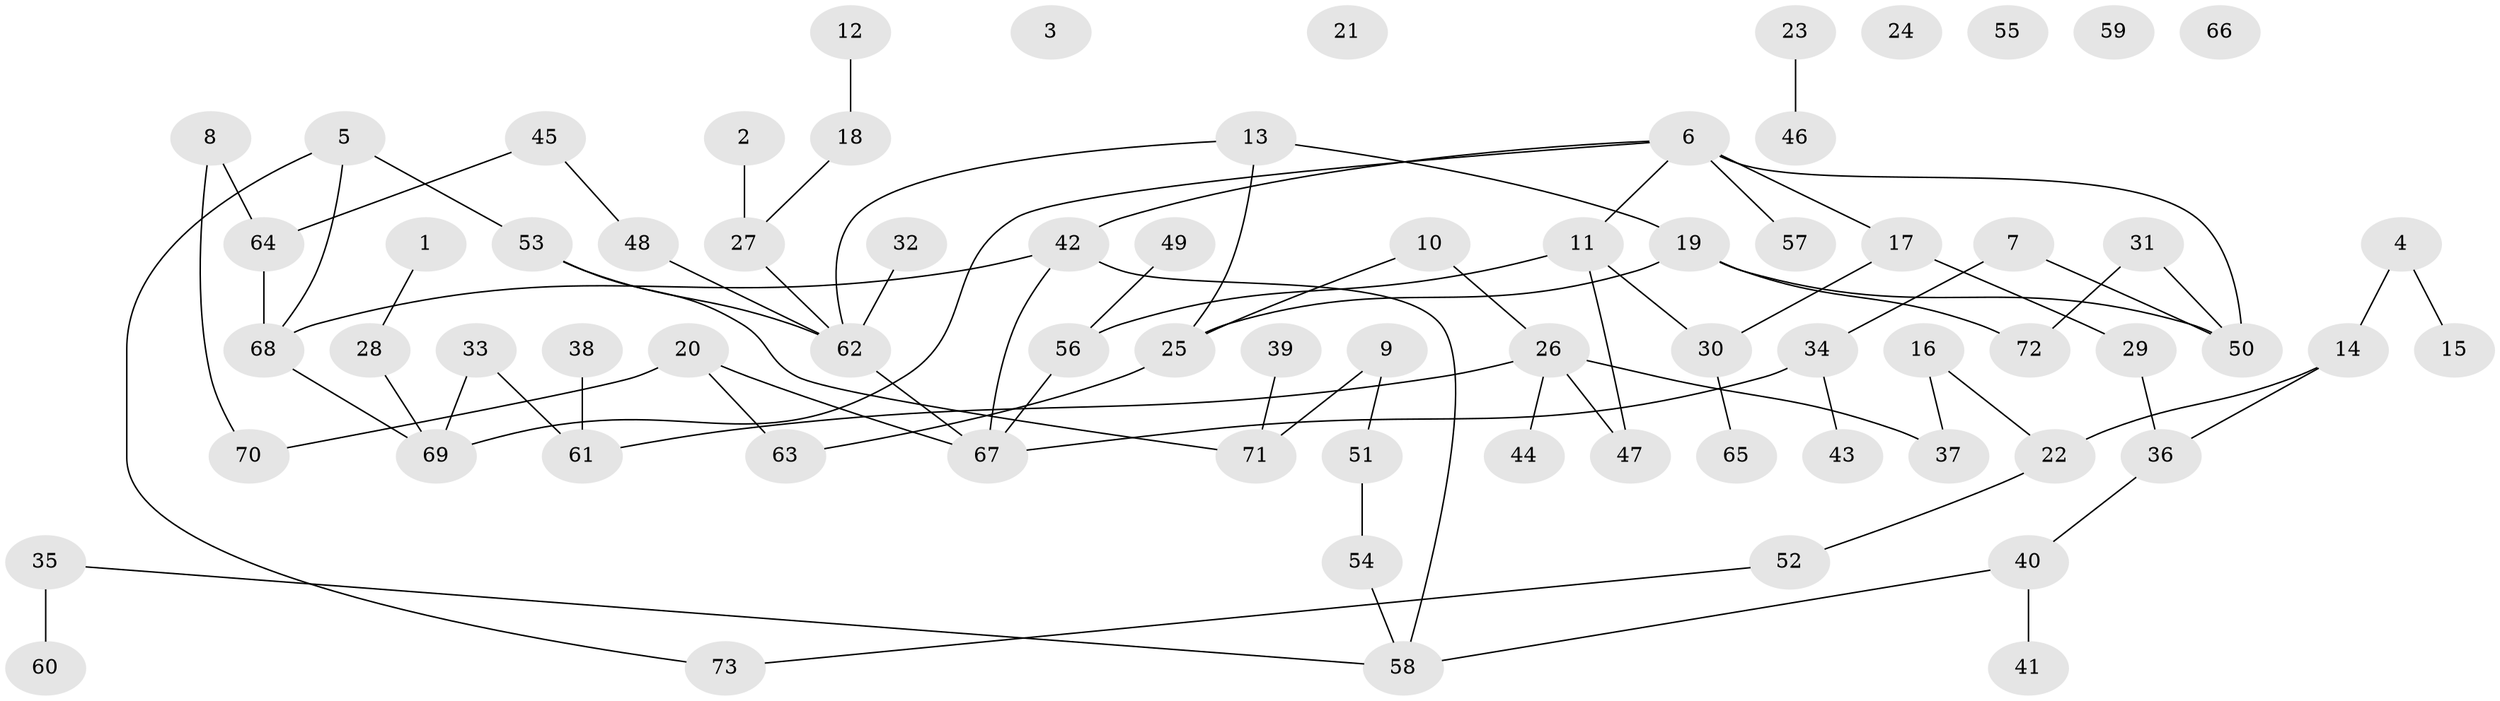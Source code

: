 // Generated by graph-tools (version 1.1) at 2025/00/03/09/25 03:00:51]
// undirected, 73 vertices, 82 edges
graph export_dot {
graph [start="1"]
  node [color=gray90,style=filled];
  1;
  2;
  3;
  4;
  5;
  6;
  7;
  8;
  9;
  10;
  11;
  12;
  13;
  14;
  15;
  16;
  17;
  18;
  19;
  20;
  21;
  22;
  23;
  24;
  25;
  26;
  27;
  28;
  29;
  30;
  31;
  32;
  33;
  34;
  35;
  36;
  37;
  38;
  39;
  40;
  41;
  42;
  43;
  44;
  45;
  46;
  47;
  48;
  49;
  50;
  51;
  52;
  53;
  54;
  55;
  56;
  57;
  58;
  59;
  60;
  61;
  62;
  63;
  64;
  65;
  66;
  67;
  68;
  69;
  70;
  71;
  72;
  73;
  1 -- 28;
  2 -- 27;
  4 -- 14;
  4 -- 15;
  5 -- 53;
  5 -- 68;
  5 -- 73;
  6 -- 11;
  6 -- 17;
  6 -- 42;
  6 -- 50;
  6 -- 57;
  6 -- 69;
  7 -- 34;
  7 -- 50;
  8 -- 64;
  8 -- 70;
  9 -- 51;
  9 -- 71;
  10 -- 25;
  10 -- 26;
  11 -- 30;
  11 -- 47;
  11 -- 56;
  12 -- 18;
  13 -- 19;
  13 -- 25;
  13 -- 62;
  14 -- 22;
  14 -- 36;
  16 -- 22;
  16 -- 37;
  17 -- 29;
  17 -- 30;
  18 -- 27;
  19 -- 25;
  19 -- 50;
  19 -- 72;
  20 -- 63;
  20 -- 67;
  20 -- 70;
  22 -- 52;
  23 -- 46;
  25 -- 63;
  26 -- 37;
  26 -- 44;
  26 -- 47;
  26 -- 61;
  27 -- 62;
  28 -- 69;
  29 -- 36;
  30 -- 65;
  31 -- 50;
  31 -- 72;
  32 -- 62;
  33 -- 61;
  33 -- 69;
  34 -- 43;
  34 -- 67;
  35 -- 58;
  35 -- 60;
  36 -- 40;
  38 -- 61;
  39 -- 71;
  40 -- 41;
  40 -- 58;
  42 -- 58;
  42 -- 67;
  42 -- 68;
  45 -- 48;
  45 -- 64;
  48 -- 62;
  49 -- 56;
  51 -- 54;
  52 -- 73;
  53 -- 62;
  53 -- 71;
  54 -- 58;
  56 -- 67;
  62 -- 67;
  64 -- 68;
  68 -- 69;
}

